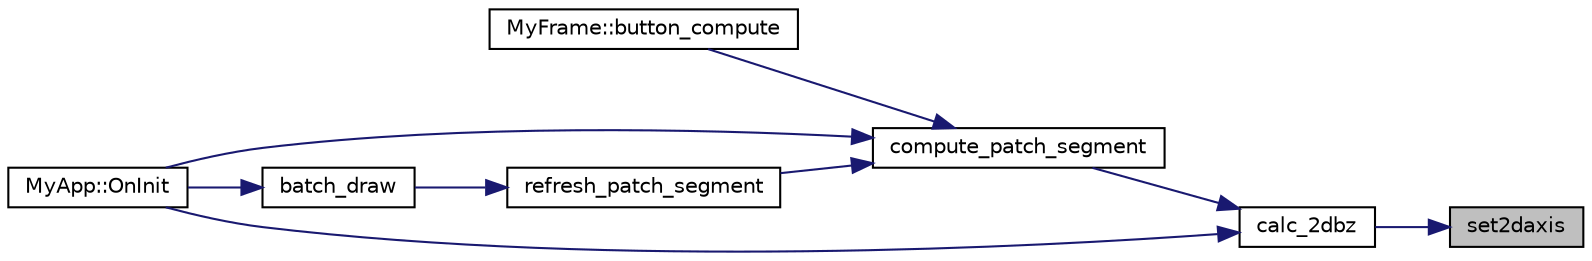 digraph "set2daxis"
{
 // LATEX_PDF_SIZE
  edge [fontname="Helvetica",fontsize="10",labelfontname="Helvetica",labelfontsize="10"];
  node [fontname="Helvetica",fontsize="10",shape=record];
  rankdir="RL";
  Node1 [label="set2daxis",height=0.2,width=0.4,color="black", fillcolor="grey75", style="filled", fontcolor="black",tooltip="Set Projection axis for 2D plane."];
  Node1 -> Node2 [dir="back",color="midnightblue",fontsize="10",style="solid",fontname="Helvetica"];
  Node2 [label="calc_2dbz",height=0.2,width=0.4,color="black", fillcolor="white", style="filled",URL="$section_8hpp.html#a6685b50602d6d924229e4aac556d743d",tooltip="Compute boundary of 2D BZ."];
  Node2 -> Node3 [dir="back",color="midnightblue",fontsize="10",style="solid",fontname="Helvetica"];
  Node3 [label="compute_patch_segment",height=0.2,width=0.4,color="black", fillcolor="white", style="filled",URL="$menu_8hpp.html#a3281d6fac7f0edb03da537a8614ad4f7",tooltip=" "];
  Node3 -> Node4 [dir="back",color="midnightblue",fontsize="10",style="solid",fontname="Helvetica"];
  Node4 [label="MyFrame::button_compute",height=0.2,width=0.4,color="black", fillcolor="white", style="filled",URL="$class_my_frame.html#af0577d3c50593fe302ec6871f674f5de",tooltip=" "];
  Node3 -> Node5 [dir="back",color="midnightblue",fontsize="10",style="solid",fontname="Helvetica"];
  Node5 [label="MyApp::OnInit",height=0.2,width=0.4,color="black", fillcolor="white", style="filled",URL="$class_my_app.html#a79fa75d1155f0e85e20f2869538296d6",tooltip="Main routine of FermiSurfer."];
  Node3 -> Node6 [dir="back",color="midnightblue",fontsize="10",style="solid",fontname="Helvetica"];
  Node6 [label="refresh_patch_segment",height=0.2,width=0.4,color="black", fillcolor="white", style="filled",URL="$menu_8hpp.html#adce1554f6b0b639a496fb5852473e593",tooltip=" "];
  Node6 -> Node7 [dir="back",color="midnightblue",fontsize="10",style="solid",fontname="Helvetica"];
  Node7 [label="batch_draw",height=0.2,width=0.4,color="black", fillcolor="white", style="filled",URL="$fermisurfer_8cpp.html#a4e176182333ca88389c99e9052900ec0",tooltip="Glut Display function called by glutDisplayFunc."];
  Node7 -> Node5 [dir="back",color="midnightblue",fontsize="10",style="solid",fontname="Helvetica"];
  Node2 -> Node5 [dir="back",color="midnightblue",fontsize="10",style="solid",fontname="Helvetica"];
}
